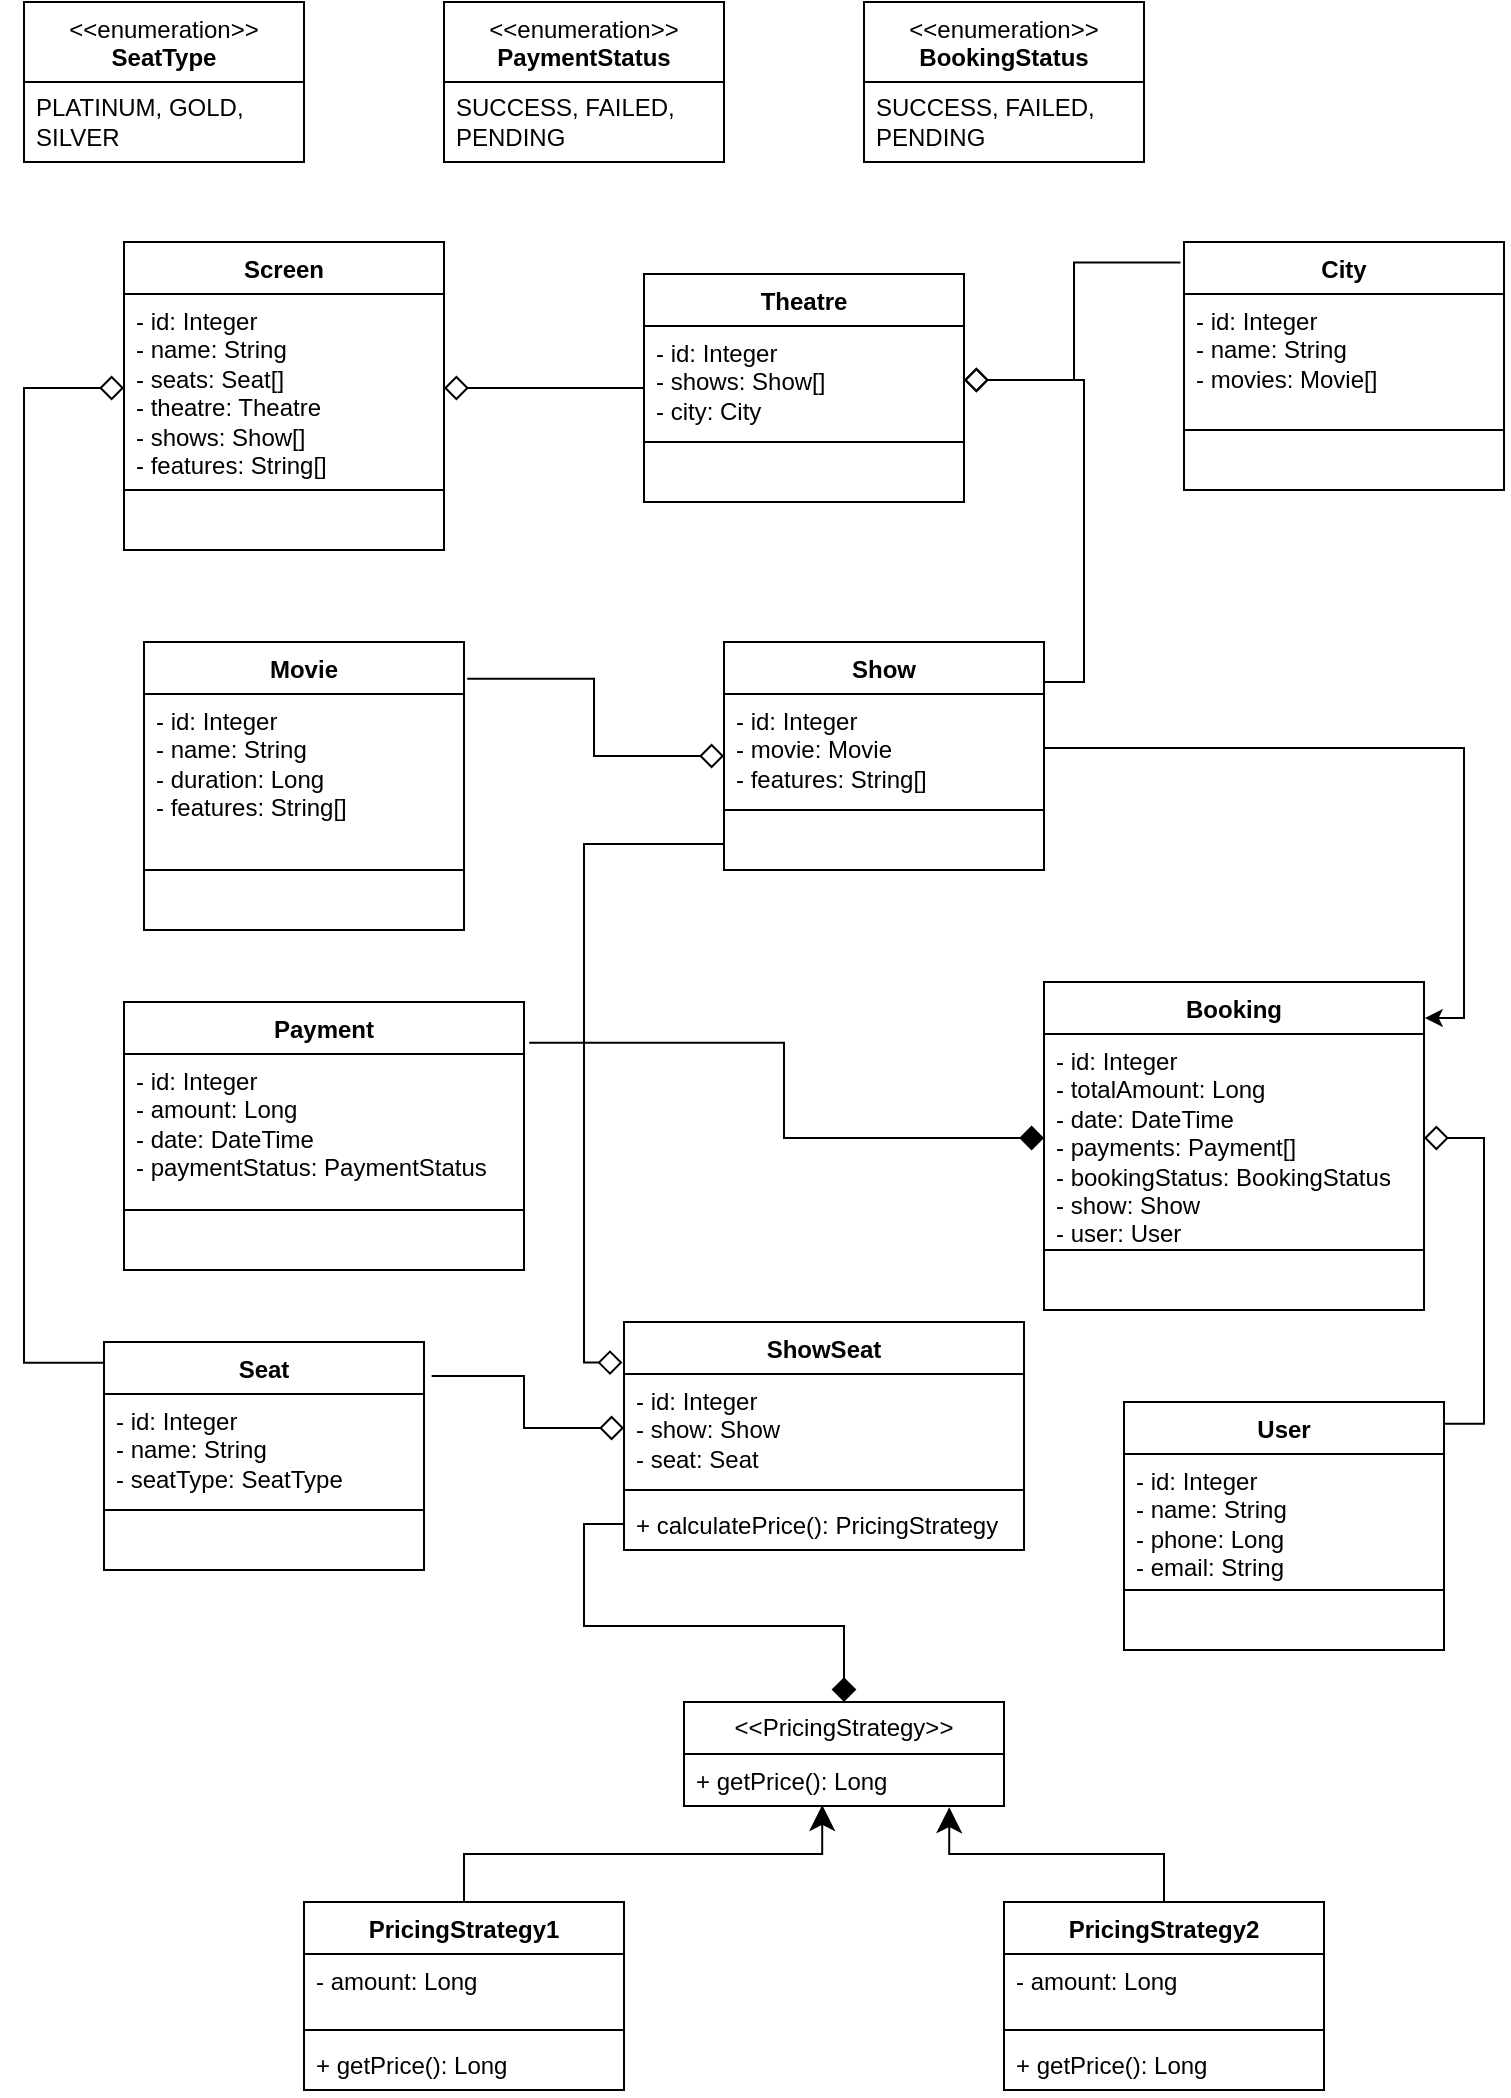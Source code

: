 <mxfile version="24.5.2" type="github">
  <diagram name="Page-1" id="YPxaZICVhEco1zUHnh6d">
    <mxGraphModel dx="1032" dy="530" grid="1" gridSize="10" guides="1" tooltips="1" connect="1" arrows="1" fold="1" page="1" pageScale="1" pageWidth="827" pageHeight="1169" math="0" shadow="0">
      <root>
        <mxCell id="0" />
        <mxCell id="1" parent="0" />
        <mxCell id="FYcy1s9Q1wEInNr1CtbZ-1" value="Screen" style="swimlane;fontStyle=1;align=center;verticalAlign=top;childLayout=stackLayout;horizontal=1;startSize=26;horizontalStack=0;resizeParent=1;resizeParentMax=0;resizeLast=0;collapsible=1;marginBottom=0;whiteSpace=wrap;html=1;" parent="1" vertex="1">
          <mxGeometry x="140" y="140" width="160" height="154" as="geometry" />
        </mxCell>
        <mxCell id="FYcy1s9Q1wEInNr1CtbZ-2" value="- id: Integer&lt;div&gt;- name: String&lt;/div&gt;&lt;div&gt;- seats: Seat[]&lt;/div&gt;&lt;div&gt;- theatre: Theatre&lt;/div&gt;&lt;div&gt;- shows: Show[]&lt;/div&gt;&lt;div&gt;- features: String[]&lt;br&gt;&lt;/div&gt;" style="text;strokeColor=none;fillColor=none;align=left;verticalAlign=top;spacingLeft=4;spacingRight=4;overflow=hidden;rotatable=0;points=[[0,0.5],[1,0.5]];portConstraint=eastwest;whiteSpace=wrap;html=1;" parent="FYcy1s9Q1wEInNr1CtbZ-1" vertex="1">
          <mxGeometry y="26" width="160" height="94" as="geometry" />
        </mxCell>
        <mxCell id="FYcy1s9Q1wEInNr1CtbZ-3" value="" style="line;strokeWidth=1;fillColor=none;align=left;verticalAlign=middle;spacingTop=-1;spacingLeft=3;spacingRight=3;rotatable=0;labelPosition=right;points=[];portConstraint=eastwest;strokeColor=inherit;" parent="FYcy1s9Q1wEInNr1CtbZ-1" vertex="1">
          <mxGeometry y="120" width="160" height="8" as="geometry" />
        </mxCell>
        <mxCell id="FYcy1s9Q1wEInNr1CtbZ-4" value="&amp;nbsp;" style="text;strokeColor=none;fillColor=none;align=left;verticalAlign=top;spacingLeft=4;spacingRight=4;overflow=hidden;rotatable=0;points=[[0,0.5],[1,0.5]];portConstraint=eastwest;whiteSpace=wrap;html=1;" parent="FYcy1s9Q1wEInNr1CtbZ-1" vertex="1">
          <mxGeometry y="128" width="160" height="26" as="geometry" />
        </mxCell>
        <mxCell id="ZV7shRf-ksZKW6ysH2i3-1" style="edgeStyle=orthogonalEdgeStyle;rounded=0;orthogonalLoop=1;jettySize=auto;html=1;entryX=1;entryY=0.5;entryDx=0;entryDy=0;endArrow=diamond;endFill=0;endSize=10;startSize=10;" edge="1" parent="1" source="FYcy1s9Q1wEInNr1CtbZ-5" target="FYcy1s9Q1wEInNr1CtbZ-2">
          <mxGeometry relative="1" as="geometry" />
        </mxCell>
        <mxCell id="FYcy1s9Q1wEInNr1CtbZ-5" value="Theatre" style="swimlane;fontStyle=1;align=center;verticalAlign=top;childLayout=stackLayout;horizontal=1;startSize=26;horizontalStack=0;resizeParent=1;resizeParentMax=0;resizeLast=0;collapsible=1;marginBottom=0;whiteSpace=wrap;html=1;" parent="1" vertex="1">
          <mxGeometry x="400" y="156" width="160" height="114" as="geometry" />
        </mxCell>
        <mxCell id="FYcy1s9Q1wEInNr1CtbZ-6" value="- id: Integer&lt;div&gt;- shows: Show[]&lt;/div&gt;&lt;div&gt;- city: City&lt;/div&gt;" style="text;strokeColor=none;fillColor=none;align=left;verticalAlign=top;spacingLeft=4;spacingRight=4;overflow=hidden;rotatable=0;points=[[0,0.5],[1,0.5]];portConstraint=eastwest;whiteSpace=wrap;html=1;" parent="FYcy1s9Q1wEInNr1CtbZ-5" vertex="1">
          <mxGeometry y="26" width="160" height="54" as="geometry" />
        </mxCell>
        <mxCell id="FYcy1s9Q1wEInNr1CtbZ-7" value="" style="line;strokeWidth=1;fillColor=none;align=left;verticalAlign=middle;spacingTop=-1;spacingLeft=3;spacingRight=3;rotatable=0;labelPosition=right;points=[];portConstraint=eastwest;strokeColor=inherit;" parent="FYcy1s9Q1wEInNr1CtbZ-5" vertex="1">
          <mxGeometry y="80" width="160" height="8" as="geometry" />
        </mxCell>
        <mxCell id="FYcy1s9Q1wEInNr1CtbZ-8" value="&amp;nbsp;" style="text;strokeColor=none;fillColor=none;align=left;verticalAlign=top;spacingLeft=4;spacingRight=4;overflow=hidden;rotatable=0;points=[[0,0.5],[1,0.5]];portConstraint=eastwest;whiteSpace=wrap;html=1;" parent="FYcy1s9Q1wEInNr1CtbZ-5" vertex="1">
          <mxGeometry y="88" width="160" height="26" as="geometry" />
        </mxCell>
        <mxCell id="FYcy1s9Q1wEInNr1CtbZ-9" value="&amp;lt;&amp;lt;enumeration&amp;gt;&amp;gt;&lt;br&gt;&lt;b&gt;SeatType&lt;/b&gt;" style="swimlane;fontStyle=0;align=center;verticalAlign=top;childLayout=stackLayout;horizontal=1;startSize=40;horizontalStack=0;resizeParent=1;resizeParentMax=0;resizeLast=0;collapsible=0;marginBottom=0;html=1;whiteSpace=wrap;" parent="1" vertex="1">
          <mxGeometry x="90" y="20" width="140" height="80" as="geometry" />
        </mxCell>
        <mxCell id="FYcy1s9Q1wEInNr1CtbZ-10" value="PLATINUM, GOLD, SILVER" style="text;html=1;strokeColor=none;fillColor=none;align=left;verticalAlign=middle;spacingLeft=4;spacingRight=4;overflow=hidden;rotatable=0;points=[[0,0.5],[1,0.5]];portConstraint=eastwest;whiteSpace=wrap;" parent="FYcy1s9Q1wEInNr1CtbZ-9" vertex="1">
          <mxGeometry y="40" width="140" height="40" as="geometry" />
        </mxCell>
        <mxCell id="FYcy1s9Q1wEInNr1CtbZ-11" value="Show" style="swimlane;fontStyle=1;align=center;verticalAlign=top;childLayout=stackLayout;horizontal=1;startSize=26;horizontalStack=0;resizeParent=1;resizeParentMax=0;resizeLast=0;collapsible=1;marginBottom=0;whiteSpace=wrap;html=1;" parent="1" vertex="1">
          <mxGeometry x="440" y="340" width="160" height="114" as="geometry" />
        </mxCell>
        <mxCell id="FYcy1s9Q1wEInNr1CtbZ-12" value="- id: Integer&lt;div&gt;- movie: Movie&lt;/div&gt;&lt;div&gt;- features: String[]&lt;br&gt;&lt;/div&gt;" style="text;strokeColor=none;fillColor=none;align=left;verticalAlign=top;spacingLeft=4;spacingRight=4;overflow=hidden;rotatable=0;points=[[0,0.5],[1,0.5]];portConstraint=eastwest;whiteSpace=wrap;html=1;" parent="FYcy1s9Q1wEInNr1CtbZ-11" vertex="1">
          <mxGeometry y="26" width="160" height="54" as="geometry" />
        </mxCell>
        <mxCell id="FYcy1s9Q1wEInNr1CtbZ-13" value="" style="line;strokeWidth=1;fillColor=none;align=left;verticalAlign=middle;spacingTop=-1;spacingLeft=3;spacingRight=3;rotatable=0;labelPosition=right;points=[];portConstraint=eastwest;strokeColor=inherit;" parent="FYcy1s9Q1wEInNr1CtbZ-11" vertex="1">
          <mxGeometry y="80" width="160" height="8" as="geometry" />
        </mxCell>
        <mxCell id="FYcy1s9Q1wEInNr1CtbZ-14" value="&amp;nbsp;" style="text;strokeColor=none;fillColor=none;align=left;verticalAlign=top;spacingLeft=4;spacingRight=4;overflow=hidden;rotatable=0;points=[[0,0.5],[1,0.5]];portConstraint=eastwest;whiteSpace=wrap;html=1;" parent="FYcy1s9Q1wEInNr1CtbZ-11" vertex="1">
          <mxGeometry y="88" width="160" height="26" as="geometry" />
        </mxCell>
        <mxCell id="FYcy1s9Q1wEInNr1CtbZ-15" value="Movie" style="swimlane;fontStyle=1;align=center;verticalAlign=top;childLayout=stackLayout;horizontal=1;startSize=26;horizontalStack=0;resizeParent=1;resizeParentMax=0;resizeLast=0;collapsible=1;marginBottom=0;whiteSpace=wrap;html=1;" parent="1" vertex="1">
          <mxGeometry x="150" y="340" width="160" height="144" as="geometry" />
        </mxCell>
        <mxCell id="FYcy1s9Q1wEInNr1CtbZ-16" value="&lt;div&gt;- id: Integer&lt;/div&gt;- name: String&lt;div&gt;- duration: Long&lt;/div&gt;&lt;div&gt;- features: String[]&lt;/div&gt;" style="text;strokeColor=none;fillColor=none;align=left;verticalAlign=top;spacingLeft=4;spacingRight=4;overflow=hidden;rotatable=0;points=[[0,0.5],[1,0.5]];portConstraint=eastwest;whiteSpace=wrap;html=1;" parent="FYcy1s9Q1wEInNr1CtbZ-15" vertex="1">
          <mxGeometry y="26" width="160" height="84" as="geometry" />
        </mxCell>
        <mxCell id="FYcy1s9Q1wEInNr1CtbZ-17" value="" style="line;strokeWidth=1;fillColor=none;align=left;verticalAlign=middle;spacingTop=-1;spacingLeft=3;spacingRight=3;rotatable=0;labelPosition=right;points=[];portConstraint=eastwest;strokeColor=inherit;" parent="FYcy1s9Q1wEInNr1CtbZ-15" vertex="1">
          <mxGeometry y="110" width="160" height="8" as="geometry" />
        </mxCell>
        <mxCell id="FYcy1s9Q1wEInNr1CtbZ-18" value="&amp;nbsp;" style="text;strokeColor=none;fillColor=none;align=left;verticalAlign=top;spacingLeft=4;spacingRight=4;overflow=hidden;rotatable=0;points=[[0,0.5],[1,0.5]];portConstraint=eastwest;whiteSpace=wrap;html=1;" parent="FYcy1s9Q1wEInNr1CtbZ-15" vertex="1">
          <mxGeometry y="118" width="160" height="26" as="geometry" />
        </mxCell>
        <mxCell id="FYcy1s9Q1wEInNr1CtbZ-19" style="edgeStyle=orthogonalEdgeStyle;rounded=0;orthogonalLoop=1;jettySize=auto;html=1;entryX=1.01;entryY=0.128;entryDx=0;entryDy=0;entryPerimeter=0;endArrow=none;endFill=0;endSize=10;startSize=10;startArrow=diamond;startFill=0;" parent="1" source="FYcy1s9Q1wEInNr1CtbZ-11" target="FYcy1s9Q1wEInNr1CtbZ-15" edge="1">
          <mxGeometry relative="1" as="geometry" />
        </mxCell>
        <mxCell id="ZV7shRf-ksZKW6ysH2i3-3" style="edgeStyle=orthogonalEdgeStyle;rounded=0;orthogonalLoop=1;jettySize=auto;html=1;exitX=1;exitY=0.5;exitDx=0;exitDy=0;entryX=1;entryY=0.175;entryDx=0;entryDy=0;entryPerimeter=0;startArrow=diamond;startFill=0;endArrow=none;endFill=0;endSize=10;startSize=10;" edge="1" parent="1" source="FYcy1s9Q1wEInNr1CtbZ-6" target="FYcy1s9Q1wEInNr1CtbZ-11">
          <mxGeometry relative="1" as="geometry" />
        </mxCell>
        <mxCell id="ZV7shRf-ksZKW6ysH2i3-4" value="&amp;lt;&amp;lt;enumeration&amp;gt;&amp;gt;&lt;br&gt;&lt;b&gt;PaymentStatus&lt;/b&gt;" style="swimlane;fontStyle=0;align=center;verticalAlign=top;childLayout=stackLayout;horizontal=1;startSize=40;horizontalStack=0;resizeParent=1;resizeParentMax=0;resizeLast=0;collapsible=0;marginBottom=0;html=1;whiteSpace=wrap;" vertex="1" parent="1">
          <mxGeometry x="300" y="20" width="140" height="80" as="geometry" />
        </mxCell>
        <mxCell id="ZV7shRf-ksZKW6ysH2i3-5" value="SUCCESS, FAILED, PENDING" style="text;html=1;strokeColor=none;fillColor=none;align=left;verticalAlign=middle;spacingLeft=4;spacingRight=4;overflow=hidden;rotatable=0;points=[[0,0.5],[1,0.5]];portConstraint=eastwest;whiteSpace=wrap;" vertex="1" parent="ZV7shRf-ksZKW6ysH2i3-4">
          <mxGeometry y="40" width="140" height="40" as="geometry" />
        </mxCell>
        <mxCell id="ZV7shRf-ksZKW6ysH2i3-6" value="City" style="swimlane;fontStyle=1;align=center;verticalAlign=top;childLayout=stackLayout;horizontal=1;startSize=26;horizontalStack=0;resizeParent=1;resizeParentMax=0;resizeLast=0;collapsible=1;marginBottom=0;whiteSpace=wrap;html=1;" vertex="1" parent="1">
          <mxGeometry x="670" y="140" width="160" height="124" as="geometry" />
        </mxCell>
        <mxCell id="ZV7shRf-ksZKW6ysH2i3-7" value="- id: Integer&lt;div&gt;- name: String&lt;/div&gt;&lt;div&gt;- movies: Movie[]&lt;/div&gt;" style="text;strokeColor=none;fillColor=none;align=left;verticalAlign=top;spacingLeft=4;spacingRight=4;overflow=hidden;rotatable=0;points=[[0,0.5],[1,0.5]];portConstraint=eastwest;whiteSpace=wrap;html=1;" vertex="1" parent="ZV7shRf-ksZKW6ysH2i3-6">
          <mxGeometry y="26" width="160" height="64" as="geometry" />
        </mxCell>
        <mxCell id="ZV7shRf-ksZKW6ysH2i3-8" value="" style="line;strokeWidth=1;fillColor=none;align=left;verticalAlign=middle;spacingTop=-1;spacingLeft=3;spacingRight=3;rotatable=0;labelPosition=right;points=[];portConstraint=eastwest;strokeColor=inherit;" vertex="1" parent="ZV7shRf-ksZKW6ysH2i3-6">
          <mxGeometry y="90" width="160" height="8" as="geometry" />
        </mxCell>
        <mxCell id="ZV7shRf-ksZKW6ysH2i3-9" value="&amp;nbsp;" style="text;strokeColor=none;fillColor=none;align=left;verticalAlign=top;spacingLeft=4;spacingRight=4;overflow=hidden;rotatable=0;points=[[0,0.5],[1,0.5]];portConstraint=eastwest;whiteSpace=wrap;html=1;" vertex="1" parent="ZV7shRf-ksZKW6ysH2i3-6">
          <mxGeometry y="98" width="160" height="26" as="geometry" />
        </mxCell>
        <mxCell id="ZV7shRf-ksZKW6ysH2i3-10" style="edgeStyle=orthogonalEdgeStyle;rounded=0;orthogonalLoop=1;jettySize=auto;html=1;entryX=-0.011;entryY=0.083;entryDx=0;entryDy=0;entryPerimeter=0;startArrow=diamond;startFill=0;endArrow=none;endFill=0;endSize=10;startSize=10;" edge="1" parent="1" source="FYcy1s9Q1wEInNr1CtbZ-6" target="ZV7shRf-ksZKW6ysH2i3-6">
          <mxGeometry relative="1" as="geometry" />
        </mxCell>
        <mxCell id="ZV7shRf-ksZKW6ysH2i3-11" value="Payment" style="swimlane;fontStyle=1;align=center;verticalAlign=top;childLayout=stackLayout;horizontal=1;startSize=26;horizontalStack=0;resizeParent=1;resizeParentMax=0;resizeLast=0;collapsible=1;marginBottom=0;whiteSpace=wrap;html=1;" vertex="1" parent="1">
          <mxGeometry x="140" y="520" width="200" height="134" as="geometry" />
        </mxCell>
        <mxCell id="ZV7shRf-ksZKW6ysH2i3-12" value="&lt;div&gt;- id: Integer&lt;/div&gt;- amount: Long&lt;div&gt;- date: DateTime&lt;/div&gt;&lt;div&gt;- paymentStatus: PaymentStatus&lt;/div&gt;" style="text;strokeColor=none;fillColor=none;align=left;verticalAlign=top;spacingLeft=4;spacingRight=4;overflow=hidden;rotatable=0;points=[[0,0.5],[1,0.5]];portConstraint=eastwest;whiteSpace=wrap;html=1;" vertex="1" parent="ZV7shRf-ksZKW6ysH2i3-11">
          <mxGeometry y="26" width="200" height="74" as="geometry" />
        </mxCell>
        <mxCell id="ZV7shRf-ksZKW6ysH2i3-13" value="" style="line;strokeWidth=1;fillColor=none;align=left;verticalAlign=middle;spacingTop=-1;spacingLeft=3;spacingRight=3;rotatable=0;labelPosition=right;points=[];portConstraint=eastwest;strokeColor=inherit;" vertex="1" parent="ZV7shRf-ksZKW6ysH2i3-11">
          <mxGeometry y="100" width="200" height="8" as="geometry" />
        </mxCell>
        <mxCell id="ZV7shRf-ksZKW6ysH2i3-14" value="&amp;nbsp;" style="text;strokeColor=none;fillColor=none;align=left;verticalAlign=top;spacingLeft=4;spacingRight=4;overflow=hidden;rotatable=0;points=[[0,0.5],[1,0.5]];portConstraint=eastwest;whiteSpace=wrap;html=1;" vertex="1" parent="ZV7shRf-ksZKW6ysH2i3-11">
          <mxGeometry y="108" width="200" height="26" as="geometry" />
        </mxCell>
        <mxCell id="ZV7shRf-ksZKW6ysH2i3-15" value="Booking" style="swimlane;fontStyle=1;align=center;verticalAlign=top;childLayout=stackLayout;horizontal=1;startSize=26;horizontalStack=0;resizeParent=1;resizeParentMax=0;resizeLast=0;collapsible=1;marginBottom=0;whiteSpace=wrap;html=1;" vertex="1" parent="1">
          <mxGeometry x="600" y="510" width="190" height="164" as="geometry" />
        </mxCell>
        <mxCell id="ZV7shRf-ksZKW6ysH2i3-16" value="&lt;div&gt;- id: Integer&lt;/div&gt;- totalAmount: Long&lt;div&gt;- date: DateTime&lt;/div&gt;&lt;div&gt;- payments: Payment[]&lt;/div&gt;&lt;div&gt;- bookingStatus: BookingStatus&lt;/div&gt;&lt;div&gt;- show: Show&lt;/div&gt;&lt;div&gt;- user: User&lt;/div&gt;" style="text;strokeColor=none;fillColor=none;align=left;verticalAlign=top;spacingLeft=4;spacingRight=4;overflow=hidden;rotatable=0;points=[[0,0.5],[1,0.5]];portConstraint=eastwest;whiteSpace=wrap;html=1;" vertex="1" parent="ZV7shRf-ksZKW6ysH2i3-15">
          <mxGeometry y="26" width="190" height="104" as="geometry" />
        </mxCell>
        <mxCell id="ZV7shRf-ksZKW6ysH2i3-17" value="" style="line;strokeWidth=1;fillColor=none;align=left;verticalAlign=middle;spacingTop=-1;spacingLeft=3;spacingRight=3;rotatable=0;labelPosition=right;points=[];portConstraint=eastwest;strokeColor=inherit;" vertex="1" parent="ZV7shRf-ksZKW6ysH2i3-15">
          <mxGeometry y="130" width="190" height="8" as="geometry" />
        </mxCell>
        <mxCell id="ZV7shRf-ksZKW6ysH2i3-18" value="&amp;nbsp;" style="text;strokeColor=none;fillColor=none;align=left;verticalAlign=top;spacingLeft=4;spacingRight=4;overflow=hidden;rotatable=0;points=[[0,0.5],[1,0.5]];portConstraint=eastwest;whiteSpace=wrap;html=1;" vertex="1" parent="ZV7shRf-ksZKW6ysH2i3-15">
          <mxGeometry y="138" width="190" height="26" as="geometry" />
        </mxCell>
        <mxCell id="ZV7shRf-ksZKW6ysH2i3-19" value="&amp;lt;&amp;lt;enumeration&amp;gt;&amp;gt;&lt;br&gt;&lt;b&gt;BookingStatus&lt;/b&gt;" style="swimlane;fontStyle=0;align=center;verticalAlign=top;childLayout=stackLayout;horizontal=1;startSize=40;horizontalStack=0;resizeParent=1;resizeParentMax=0;resizeLast=0;collapsible=0;marginBottom=0;html=1;whiteSpace=wrap;" vertex="1" parent="1">
          <mxGeometry x="510" y="20" width="140" height="80" as="geometry" />
        </mxCell>
        <mxCell id="ZV7shRf-ksZKW6ysH2i3-20" value="SUCCESS, FAILED, PENDING" style="text;html=1;strokeColor=none;fillColor=none;align=left;verticalAlign=middle;spacingLeft=4;spacingRight=4;overflow=hidden;rotatable=0;points=[[0,0.5],[1,0.5]];portConstraint=eastwest;whiteSpace=wrap;" vertex="1" parent="ZV7shRf-ksZKW6ysH2i3-19">
          <mxGeometry y="40" width="140" height="40" as="geometry" />
        </mxCell>
        <mxCell id="ZV7shRf-ksZKW6ysH2i3-22" style="edgeStyle=orthogonalEdgeStyle;rounded=0;orthogonalLoop=1;jettySize=auto;html=1;entryX=1.002;entryY=0.11;entryDx=0;entryDy=0;entryPerimeter=0;" edge="1" parent="1" source="FYcy1s9Q1wEInNr1CtbZ-12" target="ZV7shRf-ksZKW6ysH2i3-15">
          <mxGeometry relative="1" as="geometry" />
        </mxCell>
        <mxCell id="ZV7shRf-ksZKW6ysH2i3-23" style="edgeStyle=orthogonalEdgeStyle;rounded=0;orthogonalLoop=1;jettySize=auto;html=1;entryX=1.013;entryY=-0.076;entryDx=0;entryDy=0;entryPerimeter=0;startArrow=diamond;startFill=1;endArrow=none;endFill=0;endSize=10;startSize=10;" edge="1" parent="1" source="ZV7shRf-ksZKW6ysH2i3-16" target="ZV7shRf-ksZKW6ysH2i3-12">
          <mxGeometry relative="1" as="geometry" />
        </mxCell>
        <mxCell id="ZV7shRf-ksZKW6ysH2i3-24" value="ShowSeat" style="swimlane;fontStyle=1;align=center;verticalAlign=top;childLayout=stackLayout;horizontal=1;startSize=26;horizontalStack=0;resizeParent=1;resizeParentMax=0;resizeLast=0;collapsible=1;marginBottom=0;whiteSpace=wrap;html=1;" vertex="1" parent="1">
          <mxGeometry x="390" y="680" width="200" height="114" as="geometry" />
        </mxCell>
        <mxCell id="ZV7shRf-ksZKW6ysH2i3-25" value="- id: Integer&lt;div&gt;- show: Show&lt;/div&gt;&lt;div&gt;- seat: Seat&lt;/div&gt;&lt;div&gt;&lt;br&gt;&lt;/div&gt;" style="text;strokeColor=none;fillColor=none;align=left;verticalAlign=top;spacingLeft=4;spacingRight=4;overflow=hidden;rotatable=0;points=[[0,0.5],[1,0.5]];portConstraint=eastwest;whiteSpace=wrap;html=1;" vertex="1" parent="ZV7shRf-ksZKW6ysH2i3-24">
          <mxGeometry y="26" width="200" height="54" as="geometry" />
        </mxCell>
        <mxCell id="ZV7shRf-ksZKW6ysH2i3-26" value="" style="line;strokeWidth=1;fillColor=none;align=left;verticalAlign=middle;spacingTop=-1;spacingLeft=3;spacingRight=3;rotatable=0;labelPosition=right;points=[];portConstraint=eastwest;strokeColor=inherit;" vertex="1" parent="ZV7shRf-ksZKW6ysH2i3-24">
          <mxGeometry y="80" width="200" height="8" as="geometry" />
        </mxCell>
        <mxCell id="ZV7shRf-ksZKW6ysH2i3-27" value="+ calculatePrice(): PricingStrategy" style="text;strokeColor=none;fillColor=none;align=left;verticalAlign=top;spacingLeft=4;spacingRight=4;overflow=hidden;rotatable=0;points=[[0,0.5],[1,0.5]];portConstraint=eastwest;whiteSpace=wrap;html=1;" vertex="1" parent="ZV7shRf-ksZKW6ysH2i3-24">
          <mxGeometry y="88" width="200" height="26" as="geometry" />
        </mxCell>
        <mxCell id="ZV7shRf-ksZKW6ysH2i3-28" value="Seat" style="swimlane;fontStyle=1;align=center;verticalAlign=top;childLayout=stackLayout;horizontal=1;startSize=26;horizontalStack=0;resizeParent=1;resizeParentMax=0;resizeLast=0;collapsible=1;marginBottom=0;whiteSpace=wrap;html=1;" vertex="1" parent="1">
          <mxGeometry x="130" y="690" width="160" height="114" as="geometry" />
        </mxCell>
        <mxCell id="ZV7shRf-ksZKW6ysH2i3-29" value="- id: Integer&lt;div&gt;- name: String&lt;/div&gt;&lt;div&gt;- seatType: SeatType&lt;/div&gt;" style="text;strokeColor=none;fillColor=none;align=left;verticalAlign=top;spacingLeft=4;spacingRight=4;overflow=hidden;rotatable=0;points=[[0,0.5],[1,0.5]];portConstraint=eastwest;whiteSpace=wrap;html=1;" vertex="1" parent="ZV7shRf-ksZKW6ysH2i3-28">
          <mxGeometry y="26" width="160" height="54" as="geometry" />
        </mxCell>
        <mxCell id="ZV7shRf-ksZKW6ysH2i3-30" value="" style="line;strokeWidth=1;fillColor=none;align=left;verticalAlign=middle;spacingTop=-1;spacingLeft=3;spacingRight=3;rotatable=0;labelPosition=right;points=[];portConstraint=eastwest;strokeColor=inherit;" vertex="1" parent="ZV7shRf-ksZKW6ysH2i3-28">
          <mxGeometry y="80" width="160" height="8" as="geometry" />
        </mxCell>
        <mxCell id="ZV7shRf-ksZKW6ysH2i3-31" value="&amp;nbsp;" style="text;strokeColor=none;fillColor=none;align=left;verticalAlign=top;spacingLeft=4;spacingRight=4;overflow=hidden;rotatable=0;points=[[0,0.5],[1,0.5]];portConstraint=eastwest;whiteSpace=wrap;html=1;" vertex="1" parent="ZV7shRf-ksZKW6ysH2i3-28">
          <mxGeometry y="88" width="160" height="26" as="geometry" />
        </mxCell>
        <mxCell id="ZV7shRf-ksZKW6ysH2i3-32" style="edgeStyle=orthogonalEdgeStyle;rounded=0;orthogonalLoop=1;jettySize=auto;html=1;entryX=0.003;entryY=0.091;entryDx=0;entryDy=0;entryPerimeter=0;startArrow=diamond;startFill=0;endArrow=none;endFill=0;endSize=10;startSize=10;" edge="1" parent="1" source="FYcy1s9Q1wEInNr1CtbZ-2" target="ZV7shRf-ksZKW6ysH2i3-28">
          <mxGeometry relative="1" as="geometry">
            <Array as="points">
              <mxPoint x="90" y="213" />
              <mxPoint x="90" y="700" />
            </Array>
          </mxGeometry>
        </mxCell>
        <mxCell id="ZV7shRf-ksZKW6ysH2i3-33" style="edgeStyle=orthogonalEdgeStyle;rounded=0;orthogonalLoop=1;jettySize=auto;html=1;entryX=-0.004;entryY=0.178;entryDx=0;entryDy=0;entryPerimeter=0;endArrow=diamond;endFill=0;endSize=10;startSize=10;" edge="1" parent="1" source="FYcy1s9Q1wEInNr1CtbZ-14" target="ZV7shRf-ksZKW6ysH2i3-24">
          <mxGeometry relative="1" as="geometry">
            <Array as="points">
              <mxPoint x="370" y="441" />
              <mxPoint x="370" y="700" />
            </Array>
          </mxGeometry>
        </mxCell>
        <mxCell id="ZV7shRf-ksZKW6ysH2i3-34" style="edgeStyle=orthogonalEdgeStyle;rounded=0;orthogonalLoop=1;jettySize=auto;html=1;entryX=1.024;entryY=0.149;entryDx=0;entryDy=0;entryPerimeter=0;startArrow=diamond;startFill=0;endArrow=none;endFill=0;endSize=10;startSize=10;" edge="1" parent="1" source="ZV7shRf-ksZKW6ysH2i3-25" target="ZV7shRf-ksZKW6ysH2i3-28">
          <mxGeometry relative="1" as="geometry" />
        </mxCell>
        <mxCell id="ZV7shRf-ksZKW6ysH2i3-41" style="edgeStyle=orthogonalEdgeStyle;rounded=0;orthogonalLoop=1;jettySize=auto;html=1;entryX=0;entryY=0.5;entryDx=0;entryDy=0;startArrow=diamond;startFill=1;endArrow=none;endFill=0;endSize=10;startSize=10;" edge="1" parent="1" source="ZV7shRf-ksZKW6ysH2i3-37" target="ZV7shRf-ksZKW6ysH2i3-27">
          <mxGeometry relative="1" as="geometry" />
        </mxCell>
        <mxCell id="ZV7shRf-ksZKW6ysH2i3-37" value="&amp;lt;&amp;lt;PricingStrategy&amp;gt;&amp;gt;" style="swimlane;fontStyle=0;childLayout=stackLayout;horizontal=1;startSize=26;fillColor=none;horizontalStack=0;resizeParent=1;resizeParentMax=0;resizeLast=0;collapsible=1;marginBottom=0;whiteSpace=wrap;html=1;" vertex="1" parent="1">
          <mxGeometry x="420" y="870" width="160" height="52" as="geometry" />
        </mxCell>
        <mxCell id="ZV7shRf-ksZKW6ysH2i3-38" value="+ getPrice(): Long" style="text;strokeColor=none;fillColor=none;align=left;verticalAlign=top;spacingLeft=4;spacingRight=4;overflow=hidden;rotatable=0;points=[[0,0.5],[1,0.5]];portConstraint=eastwest;whiteSpace=wrap;html=1;" vertex="1" parent="ZV7shRf-ksZKW6ysH2i3-37">
          <mxGeometry y="26" width="160" height="26" as="geometry" />
        </mxCell>
        <mxCell id="ZV7shRf-ksZKW6ysH2i3-42" value="PricingStrategy1" style="swimlane;fontStyle=1;align=center;verticalAlign=top;childLayout=stackLayout;horizontal=1;startSize=26;horizontalStack=0;resizeParent=1;resizeParentMax=0;resizeLast=0;collapsible=1;marginBottom=0;whiteSpace=wrap;html=1;" vertex="1" parent="1">
          <mxGeometry x="230" y="970" width="160" height="94" as="geometry" />
        </mxCell>
        <mxCell id="ZV7shRf-ksZKW6ysH2i3-43" value="&lt;div&gt;- amount: Long&lt;br&gt;&lt;/div&gt;" style="text;strokeColor=none;fillColor=none;align=left;verticalAlign=top;spacingLeft=4;spacingRight=4;overflow=hidden;rotatable=0;points=[[0,0.5],[1,0.5]];portConstraint=eastwest;whiteSpace=wrap;html=1;" vertex="1" parent="ZV7shRf-ksZKW6ysH2i3-42">
          <mxGeometry y="26" width="160" height="34" as="geometry" />
        </mxCell>
        <mxCell id="ZV7shRf-ksZKW6ysH2i3-44" value="" style="line;strokeWidth=1;fillColor=none;align=left;verticalAlign=middle;spacingTop=-1;spacingLeft=3;spacingRight=3;rotatable=0;labelPosition=right;points=[];portConstraint=eastwest;strokeColor=inherit;" vertex="1" parent="ZV7shRf-ksZKW6ysH2i3-42">
          <mxGeometry y="60" width="160" height="8" as="geometry" />
        </mxCell>
        <mxCell id="ZV7shRf-ksZKW6ysH2i3-45" value="+ getPrice(): Long" style="text;strokeColor=none;fillColor=none;align=left;verticalAlign=top;spacingLeft=4;spacingRight=4;overflow=hidden;rotatable=0;points=[[0,0.5],[1,0.5]];portConstraint=eastwest;whiteSpace=wrap;html=1;" vertex="1" parent="ZV7shRf-ksZKW6ysH2i3-42">
          <mxGeometry y="68" width="160" height="26" as="geometry" />
        </mxCell>
        <mxCell id="ZV7shRf-ksZKW6ysH2i3-46" value="PricingStrategy2" style="swimlane;fontStyle=1;align=center;verticalAlign=top;childLayout=stackLayout;horizontal=1;startSize=26;horizontalStack=0;resizeParent=1;resizeParentMax=0;resizeLast=0;collapsible=1;marginBottom=0;whiteSpace=wrap;html=1;" vertex="1" parent="1">
          <mxGeometry x="580" y="970" width="160" height="94" as="geometry" />
        </mxCell>
        <mxCell id="ZV7shRf-ksZKW6ysH2i3-47" value="- amount: Long" style="text;strokeColor=none;fillColor=none;align=left;verticalAlign=top;spacingLeft=4;spacingRight=4;overflow=hidden;rotatable=0;points=[[0,0.5],[1,0.5]];portConstraint=eastwest;whiteSpace=wrap;html=1;" vertex="1" parent="ZV7shRf-ksZKW6ysH2i3-46">
          <mxGeometry y="26" width="160" height="34" as="geometry" />
        </mxCell>
        <mxCell id="ZV7shRf-ksZKW6ysH2i3-48" value="" style="line;strokeWidth=1;fillColor=none;align=left;verticalAlign=middle;spacingTop=-1;spacingLeft=3;spacingRight=3;rotatable=0;labelPosition=right;points=[];portConstraint=eastwest;strokeColor=inherit;" vertex="1" parent="ZV7shRf-ksZKW6ysH2i3-46">
          <mxGeometry y="60" width="160" height="8" as="geometry" />
        </mxCell>
        <mxCell id="ZV7shRf-ksZKW6ysH2i3-49" value="+ getPrice(): Long" style="text;strokeColor=none;fillColor=none;align=left;verticalAlign=top;spacingLeft=4;spacingRight=4;overflow=hidden;rotatable=0;points=[[0,0.5],[1,0.5]];portConstraint=eastwest;whiteSpace=wrap;html=1;" vertex="1" parent="ZV7shRf-ksZKW6ysH2i3-46">
          <mxGeometry y="68" width="160" height="26" as="geometry" />
        </mxCell>
        <mxCell id="ZV7shRf-ksZKW6ysH2i3-51" style="edgeStyle=orthogonalEdgeStyle;rounded=0;orthogonalLoop=1;jettySize=auto;html=1;entryX=0.829;entryY=1.022;entryDx=0;entryDy=0;entryPerimeter=0;endSize=10;" edge="1" parent="1" source="ZV7shRf-ksZKW6ysH2i3-46" target="ZV7shRf-ksZKW6ysH2i3-38">
          <mxGeometry relative="1" as="geometry" />
        </mxCell>
        <mxCell id="ZV7shRf-ksZKW6ysH2i3-53" style="edgeStyle=orthogonalEdgeStyle;rounded=0;orthogonalLoop=1;jettySize=auto;html=1;entryX=0.432;entryY=0.979;entryDx=0;entryDy=0;entryPerimeter=0;endSize=10;startSize=10;" edge="1" parent="1" source="ZV7shRf-ksZKW6ysH2i3-42" target="ZV7shRf-ksZKW6ysH2i3-38">
          <mxGeometry relative="1" as="geometry" />
        </mxCell>
        <mxCell id="ZV7shRf-ksZKW6ysH2i3-54" value="User" style="swimlane;fontStyle=1;align=center;verticalAlign=top;childLayout=stackLayout;horizontal=1;startSize=26;horizontalStack=0;resizeParent=1;resizeParentMax=0;resizeLast=0;collapsible=1;marginBottom=0;whiteSpace=wrap;html=1;" vertex="1" parent="1">
          <mxGeometry x="640" y="720" width="160" height="124" as="geometry" />
        </mxCell>
        <mxCell id="ZV7shRf-ksZKW6ysH2i3-55" value="- id: Integer&lt;div&gt;- name: String&lt;/div&gt;&lt;div&gt;- phone: Long&lt;/div&gt;&lt;div&gt;- email: String&lt;/div&gt;" style="text;strokeColor=none;fillColor=none;align=left;verticalAlign=top;spacingLeft=4;spacingRight=4;overflow=hidden;rotatable=0;points=[[0,0.5],[1,0.5]];portConstraint=eastwest;whiteSpace=wrap;html=1;" vertex="1" parent="ZV7shRf-ksZKW6ysH2i3-54">
          <mxGeometry y="26" width="160" height="64" as="geometry" />
        </mxCell>
        <mxCell id="ZV7shRf-ksZKW6ysH2i3-56" value="" style="line;strokeWidth=1;fillColor=none;align=left;verticalAlign=middle;spacingTop=-1;spacingLeft=3;spacingRight=3;rotatable=0;labelPosition=right;points=[];portConstraint=eastwest;strokeColor=inherit;" vertex="1" parent="ZV7shRf-ksZKW6ysH2i3-54">
          <mxGeometry y="90" width="160" height="8" as="geometry" />
        </mxCell>
        <mxCell id="ZV7shRf-ksZKW6ysH2i3-57" value="&amp;nbsp;" style="text;strokeColor=none;fillColor=none;align=left;verticalAlign=top;spacingLeft=4;spacingRight=4;overflow=hidden;rotatable=0;points=[[0,0.5],[1,0.5]];portConstraint=eastwest;whiteSpace=wrap;html=1;" vertex="1" parent="ZV7shRf-ksZKW6ysH2i3-54">
          <mxGeometry y="98" width="160" height="26" as="geometry" />
        </mxCell>
        <mxCell id="ZV7shRf-ksZKW6ysH2i3-58" style="edgeStyle=orthogonalEdgeStyle;rounded=0;orthogonalLoop=1;jettySize=auto;html=1;entryX=1;entryY=0.088;entryDx=0;entryDy=0;entryPerimeter=0;startArrow=diamond;startFill=0;endSize=10;startSize=10;endArrow=none;endFill=0;" edge="1" parent="1" source="ZV7shRf-ksZKW6ysH2i3-16" target="ZV7shRf-ksZKW6ysH2i3-54">
          <mxGeometry relative="1" as="geometry" />
        </mxCell>
      </root>
    </mxGraphModel>
  </diagram>
</mxfile>
